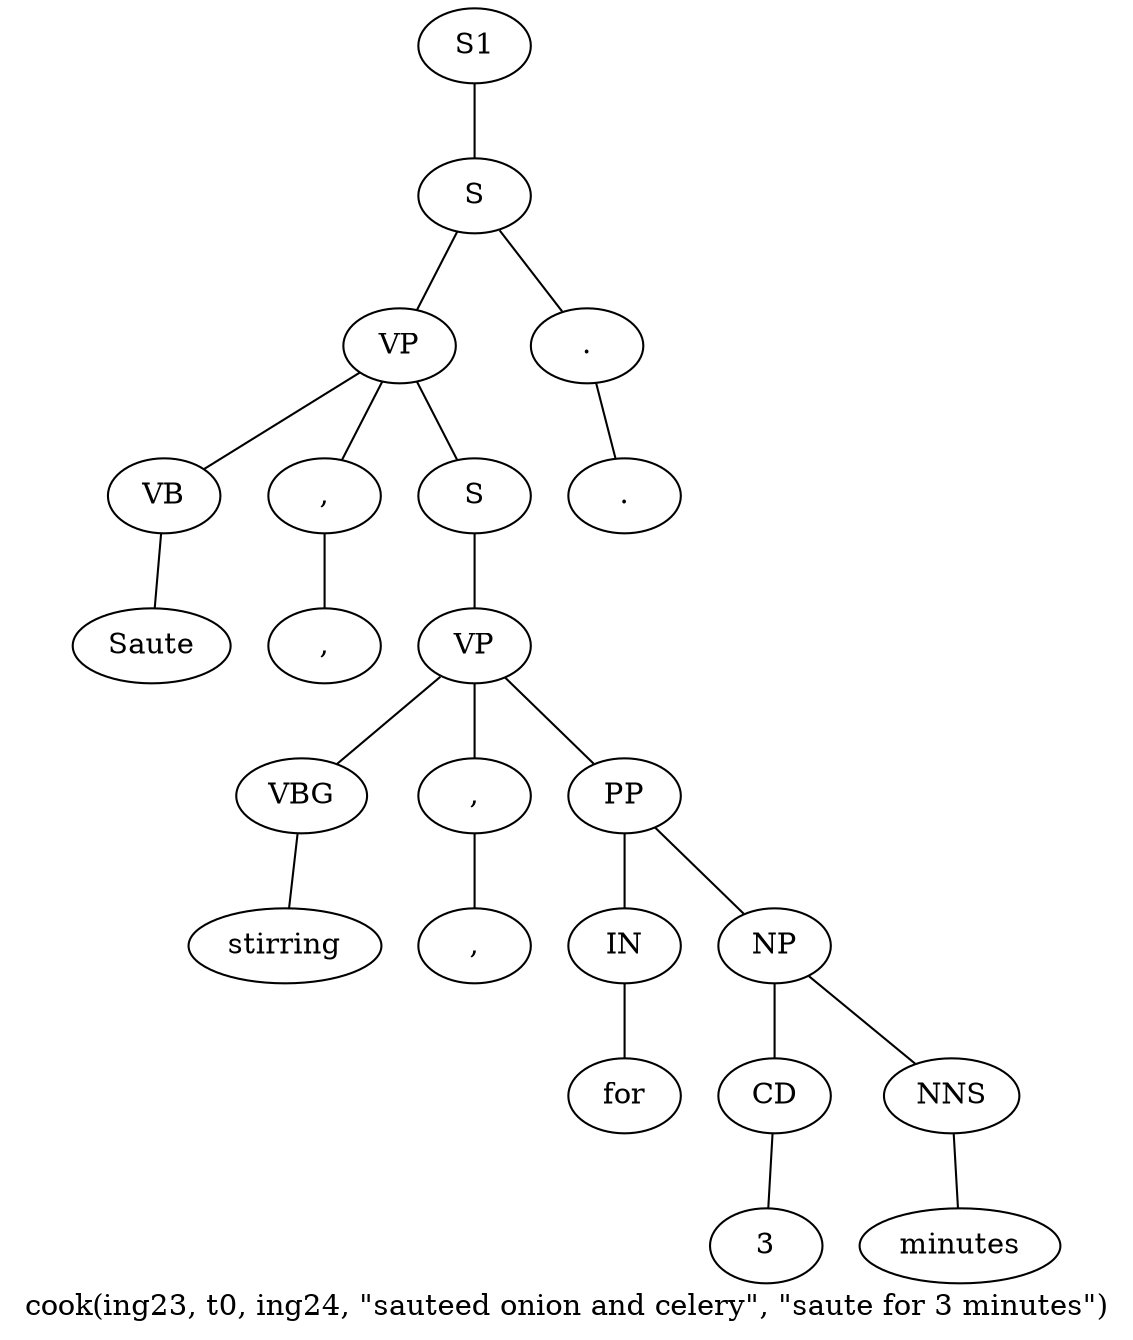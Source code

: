 graph SyntaxGraph {
	label = "cook(ing23, t0, ing24, \"sauteed onion and celery\", \"saute for 3 minutes\")";
	Node0 [label="S1"];
	Node1 [label="S"];
	Node2 [label="VP"];
	Node3 [label="VB"];
	Node4 [label="Saute"];
	Node5 [label=","];
	Node6 [label=","];
	Node7 [label="S"];
	Node8 [label="VP"];
	Node9 [label="VBG"];
	Node10 [label="stirring"];
	Node11 [label=","];
	Node12 [label=","];
	Node13 [label="PP"];
	Node14 [label="IN"];
	Node15 [label="for"];
	Node16 [label="NP"];
	Node17 [label="CD"];
	Node18 [label="3"];
	Node19 [label="NNS"];
	Node20 [label="minutes"];
	Node21 [label="."];
	Node22 [label="."];

	Node0 -- Node1;
	Node1 -- Node2;
	Node1 -- Node21;
	Node2 -- Node3;
	Node2 -- Node5;
	Node2 -- Node7;
	Node3 -- Node4;
	Node5 -- Node6;
	Node7 -- Node8;
	Node8 -- Node9;
	Node8 -- Node11;
	Node8 -- Node13;
	Node9 -- Node10;
	Node11 -- Node12;
	Node13 -- Node14;
	Node13 -- Node16;
	Node14 -- Node15;
	Node16 -- Node17;
	Node16 -- Node19;
	Node17 -- Node18;
	Node19 -- Node20;
	Node21 -- Node22;
}